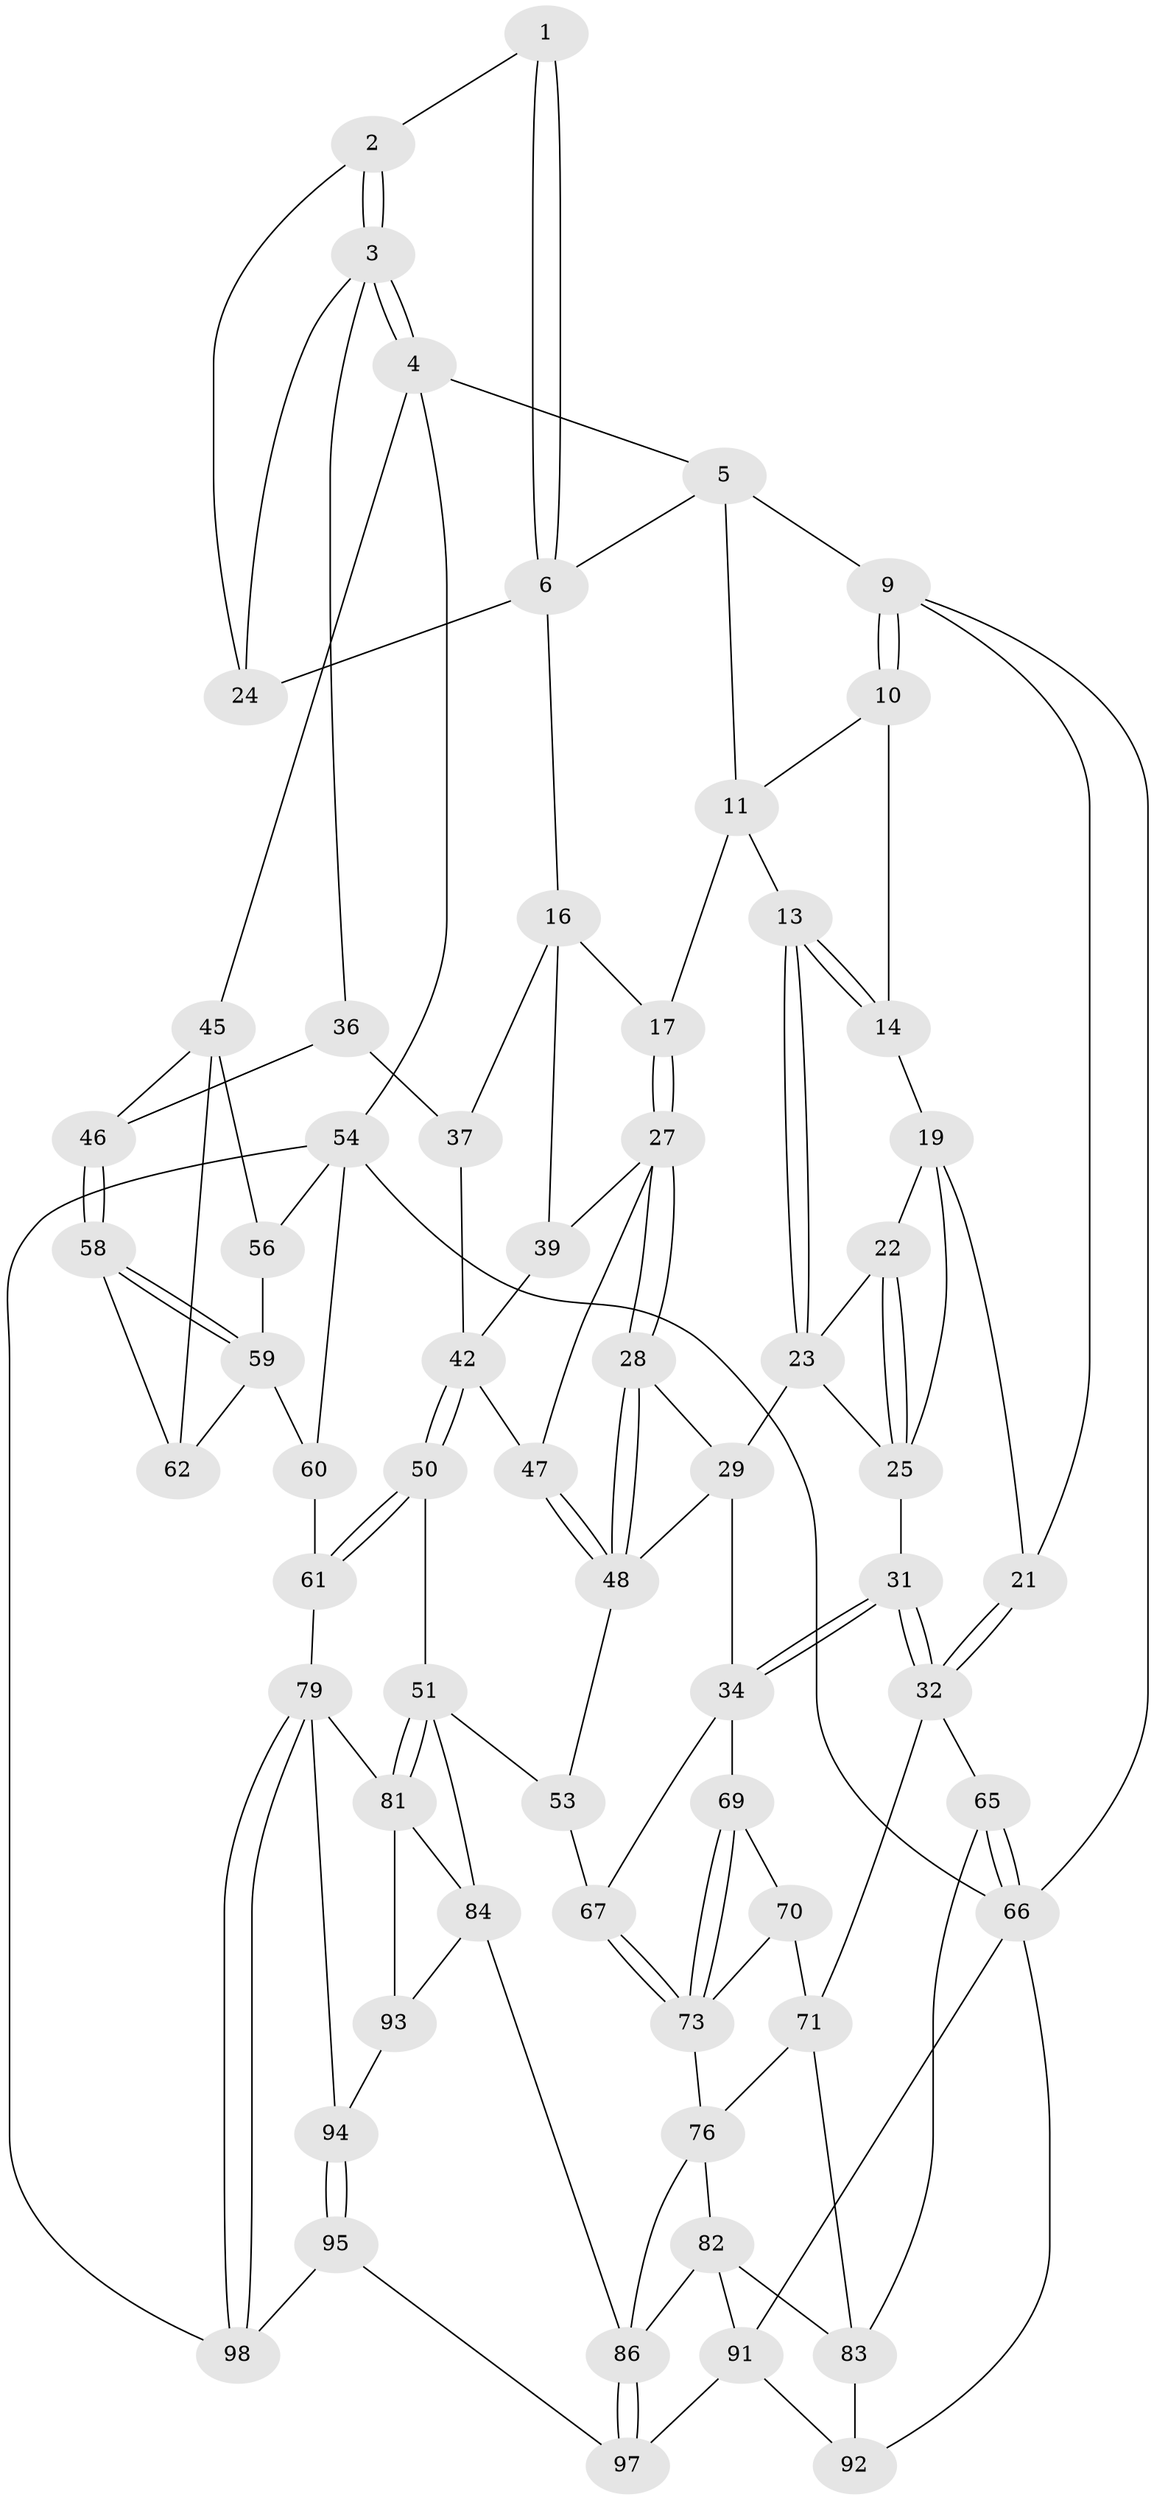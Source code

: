 // original degree distribution, {3: 0.019801980198019802, 4: 0.2871287128712871, 6: 0.25742574257425743, 5: 0.43564356435643564}
// Generated by graph-tools (version 1.1) at 2025/11/02/21/25 10:11:12]
// undirected, 64 vertices, 137 edges
graph export_dot {
graph [start="1"]
  node [color=gray90,style=filled];
  1 [pos="+0.7623921619129727+0"];
  2 [pos="+0.8309040706391705+0.09496858301494729"];
  3 [pos="+1+0.245550720572688",super="+35"];
  4 [pos="+1+0.24603111419910192"];
  5 [pos="+0.7567345373443315+0",super="+8"];
  6 [pos="+0.6352632039208603+0.20533901056034404",super="+7"];
  9 [pos="+0+0",super="+18"];
  10 [pos="+0.14677676217344204+0",super="+15"];
  11 [pos="+0.3527889178218162+0",super="+12"];
  13 [pos="+0.2767405320366501+0.16590647007639855"];
  14 [pos="+0.11199241870005239+0.1186428024739899"];
  16 [pos="+0.5636228723735761+0.23282944645131853",super="+38"];
  17 [pos="+0.38022382099480406+0.24861041332422334"];
  19 [pos="+0.11380577244723009+0.1321445282579406",super="+20"];
  21 [pos="+0+0.32273702846404206"];
  22 [pos="+0.12321779644875225+0.1487116567126507"];
  23 [pos="+0.24636489574202275+0.19385949908848144",super="+30"];
  24 [pos="+0.7668398415422731+0.2169399118468697"];
  25 [pos="+0.14616444569805997+0.26270409819924967",super="+26"];
  27 [pos="+0.32895483857992547+0.3567663202031724",super="+40"];
  28 [pos="+0.2853310839091206+0.38111853687315617"];
  29 [pos="+0.25462691932273945+0.37992253122132585",super="+33"];
  31 [pos="+0+0.5081960333655525"];
  32 [pos="+0+0.504444798725295",super="+64"];
  34 [pos="+0.030582767377412525+0.5407997557386046",super="+68"];
  36 [pos="+0.8245579513842947+0.34082746809788395",super="+44"];
  37 [pos="+0.6914700409679919+0.3800785545214451",super="+41"];
  39 [pos="+0.5440481278737812+0.36871742867154134"];
  42 [pos="+0.6414696856293937+0.5696768328419539",super="+43"];
  45 [pos="+1+0.3003463517455028",super="+57"];
  46 [pos="+0.8777816815128104+0.5290771055343231"];
  47 [pos="+0.4487632686630888+0.49755785554093007"];
  48 [pos="+0.3833006626292263+0.5750631004376823",super="+49"];
  50 [pos="+0.6263192113966898+0.6307425525672189"];
  51 [pos="+0.5246081807012277+0.6871289590638614",super="+52"];
  53 [pos="+0.39662762100858107+0.6772772409494471"];
  54 [pos="+1+1",super="+55"];
  56 [pos="+1+0.908772019089204"];
  58 [pos="+0.8799742500085442+0.5345006745501665"];
  59 [pos="+0.8691808035973775+0.6914097516313967",super="+63"];
  60 [pos="+0.818432489733193+0.7114720984552598",super="+75"];
  61 [pos="+0.7447097802429082+0.7234214871749407",super="+78"];
  62 [pos="+0.9783960804739291+0.5670218775018583"];
  65 [pos="+0+0.8679339119132105"];
  66 [pos="+0+1",super="+100"];
  67 [pos="+0.33921323741722076+0.6999357618836076"];
  69 [pos="+0.10047834242983902+0.702796037205242"];
  70 [pos="+0.10440190500560753+0.7276127421077001"];
  71 [pos="+0.10011182918375608+0.7695071908435579",super="+72"];
  73 [pos="+0.29304656743414514+0.756304358960916",super="+74"];
  76 [pos="+0.26108630074978884+0.8135041750048903",super="+77"];
  79 [pos="+0.6450925932814522+0.9029595472806128",super="+80"];
  81 [pos="+0.5554759216965837+0.7938661328900394",super="+88"];
  82 [pos="+0.10115797291827278+0.8358867229529559",super="+89"];
  83 [pos="+0.07268574726644728+0.8549785182093341",super="+90"];
  84 [pos="+0.4153952787521702+0.7944382401129964",super="+85"];
  86 [pos="+0.2940930218924321+1",super="+87"];
  91 [pos="+0.08937736873167323+0.9373698291805571",super="+99"];
  92 [pos="+0.04043449343078099+0.9139377517271327"];
  93 [pos="+0.4712867207547649+0.8988133525782698"];
  94 [pos="+0.4821022651193549+0.9073195894446793"];
  95 [pos="+0.5099977533407372+0.9782905229417732",super="+96"];
  97 [pos="+0.29863164422981514+1"];
  98 [pos="+0.6419697066701533+0.9150000952089724",super="+101"];
  1 -- 2;
  1 -- 6;
  1 -- 6;
  2 -- 3;
  2 -- 3;
  2 -- 24;
  3 -- 4;
  3 -- 4;
  3 -- 24;
  3 -- 36;
  4 -- 5;
  4 -- 45;
  4 -- 54;
  5 -- 9;
  5 -- 11;
  5 -- 6;
  6 -- 24;
  6 -- 16;
  9 -- 10 [weight=2];
  9 -- 10;
  9 -- 66;
  9 -- 21;
  10 -- 11;
  10 -- 14;
  11 -- 17;
  11 -- 13;
  13 -- 14;
  13 -- 14;
  13 -- 23;
  13 -- 23;
  14 -- 19;
  16 -- 17;
  16 -- 37;
  16 -- 39;
  17 -- 27;
  17 -- 27;
  19 -- 22;
  19 -- 21;
  19 -- 25;
  21 -- 32;
  21 -- 32;
  22 -- 23;
  22 -- 25;
  22 -- 25;
  23 -- 25;
  23 -- 29;
  25 -- 31;
  27 -- 28;
  27 -- 28;
  27 -- 47;
  27 -- 39;
  28 -- 29;
  28 -- 48;
  28 -- 48;
  29 -- 34;
  29 -- 48;
  31 -- 32;
  31 -- 32;
  31 -- 34;
  31 -- 34;
  32 -- 65;
  32 -- 71;
  34 -- 67;
  34 -- 69;
  36 -- 37 [weight=2];
  36 -- 46;
  37 -- 42;
  39 -- 42;
  42 -- 50;
  42 -- 50;
  42 -- 47;
  45 -- 46;
  45 -- 56;
  45 -- 62;
  46 -- 58;
  46 -- 58;
  47 -- 48;
  47 -- 48;
  48 -- 53;
  50 -- 51;
  50 -- 61;
  50 -- 61;
  51 -- 81;
  51 -- 81;
  51 -- 84;
  51 -- 53;
  53 -- 67;
  54 -- 66;
  54 -- 56;
  54 -- 60;
  54 -- 98;
  56 -- 59;
  58 -- 59;
  58 -- 59;
  58 -- 62;
  59 -- 60;
  59 -- 62;
  60 -- 61 [weight=2];
  61 -- 79;
  65 -- 66;
  65 -- 66;
  65 -- 83;
  66 -- 92;
  66 -- 91;
  67 -- 73;
  67 -- 73;
  69 -- 70;
  69 -- 73;
  69 -- 73;
  70 -- 71;
  70 -- 73;
  71 -- 76;
  71 -- 83;
  73 -- 76;
  76 -- 86;
  76 -- 82;
  79 -- 98;
  79 -- 98;
  79 -- 81;
  79 -- 94;
  81 -- 84;
  81 -- 93;
  82 -- 83;
  82 -- 91;
  82 -- 86;
  83 -- 92;
  84 -- 93;
  84 -- 86;
  86 -- 97;
  86 -- 97;
  91 -- 92;
  91 -- 97;
  93 -- 94;
  94 -- 95;
  94 -- 95;
  95 -- 98 [weight=2];
  95 -- 97;
}
